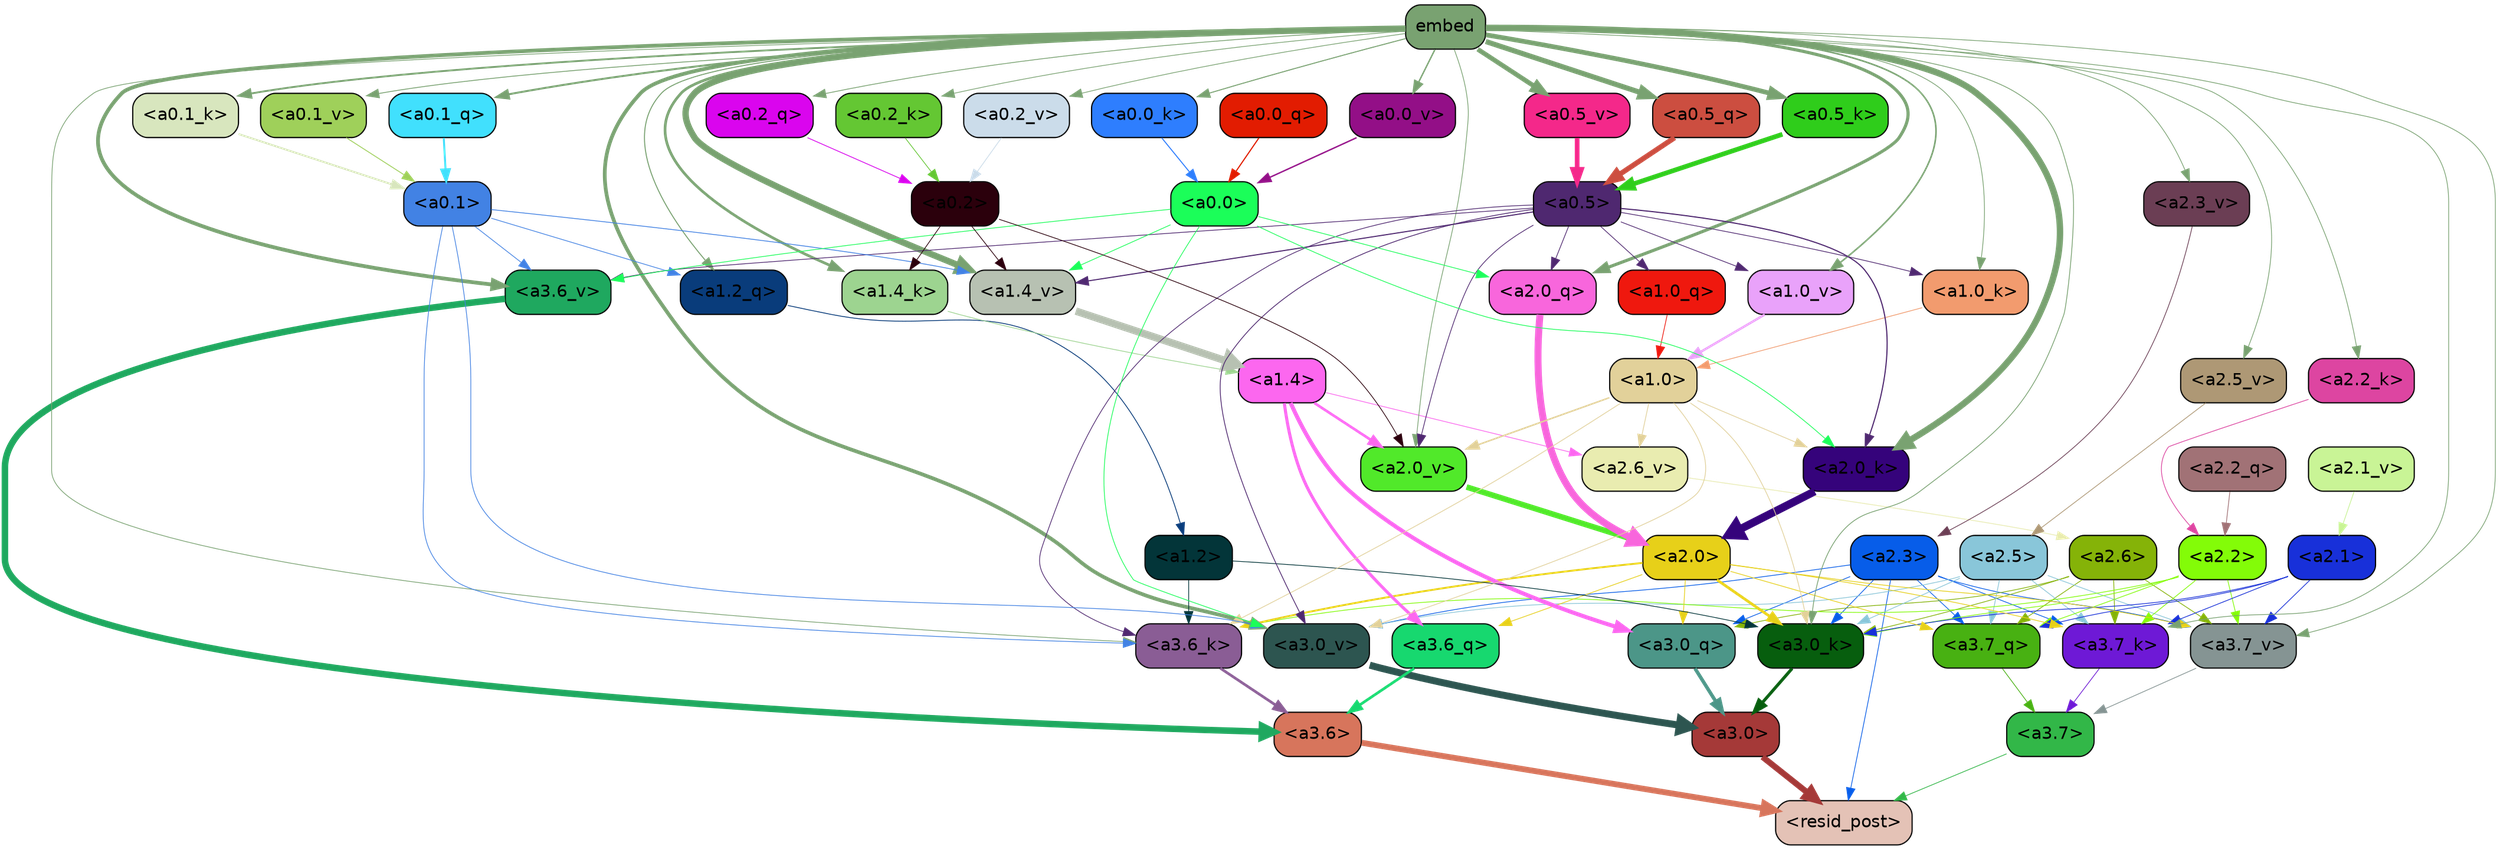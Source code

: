 strict digraph "" {
	graph [bgcolor=transparent,
		layout=dot,
		overlap=false,
		splines=true
	];
	"<a3.7>"	[color=black,
		fillcolor="#32b748",
		fontname=Helvetica,
		shape=box,
		style="filled, rounded"];
	"<resid_post>"	[color=black,
		fillcolor="#e4c2b6",
		fontname=Helvetica,
		shape=box,
		style="filled, rounded"];
	"<a3.7>" -> "<resid_post>"	[color="#32b748",
		penwidth=0.6];
	"<a3.6>"	[color=black,
		fillcolor="#d7755c",
		fontname=Helvetica,
		shape=box,
		style="filled, rounded"];
	"<a3.6>" -> "<resid_post>"	[color="#d7755c",
		penwidth=4.7534414529800415];
	"<a3.0>"	[color=black,
		fillcolor="#a53938",
		fontname=Helvetica,
		shape=box,
		style="filled, rounded"];
	"<a3.0>" -> "<resid_post>"	[color="#a53938",
		penwidth=4.898576855659485];
	"<a2.3>"	[color=black,
		fillcolor="#075de9",
		fontname=Helvetica,
		shape=box,
		style="filled, rounded"];
	"<a2.3>" -> "<resid_post>"	[color="#075de9",
		penwidth=0.6];
	"<a3.7_q>"	[color=black,
		fillcolor="#48b112",
		fontname=Helvetica,
		shape=box,
		style="filled, rounded"];
	"<a2.3>" -> "<a3.7_q>"	[color="#075de9",
		penwidth=0.6];
	"<a3.0_q>"	[color=black,
		fillcolor="#4c9688",
		fontname=Helvetica,
		shape=box,
		style="filled, rounded"];
	"<a2.3>" -> "<a3.0_q>"	[color="#075de9",
		penwidth=0.6];
	"<a3.7_k>"	[color=black,
		fillcolor="#6e19d6",
		fontname=Helvetica,
		shape=box,
		style="filled, rounded"];
	"<a2.3>" -> "<a3.7_k>"	[color="#075de9",
		penwidth=0.6];
	"<a3.0_k>"	[color=black,
		fillcolor="#075e0e",
		fontname=Helvetica,
		shape=box,
		style="filled, rounded"];
	"<a2.3>" -> "<a3.0_k>"	[color="#075de9",
		penwidth=0.6];
	"<a3.7_v>"	[color=black,
		fillcolor="#859493",
		fontname=Helvetica,
		shape=box,
		style="filled, rounded"];
	"<a2.3>" -> "<a3.7_v>"	[color="#075de9",
		penwidth=0.6];
	"<a3.0_v>"	[color=black,
		fillcolor="#2d5550",
		fontname=Helvetica,
		shape=box,
		style="filled, rounded"];
	"<a2.3>" -> "<a3.0_v>"	[color="#075de9",
		penwidth=0.6];
	"<a3.7_q>" -> "<a3.7>"	[color="#48b112",
		penwidth=0.6];
	"<a3.6_q>"	[color=black,
		fillcolor="#17d86f",
		fontname=Helvetica,
		shape=box,
		style="filled, rounded"];
	"<a3.6_q>" -> "<a3.6>"	[color="#17d86f",
		penwidth=2.160832464694977];
	"<a3.0_q>" -> "<a3.0>"	[color="#4c9688",
		penwidth=2.870753765106201];
	"<a3.7_k>" -> "<a3.7>"	[color="#6e19d6",
		penwidth=0.6];
	"<a3.6_k>"	[color=black,
		fillcolor="#8a5d95",
		fontname=Helvetica,
		shape=box,
		style="filled, rounded"];
	"<a3.6_k>" -> "<a3.6>"	[color="#8a5d95",
		penwidth=2.13908451795578];
	"<a3.0_k>" -> "<a3.0>"	[color="#075e0e",
		penwidth=2.520303964614868];
	"<a3.7_v>" -> "<a3.7>"	[color="#859493",
		penwidth=0.6];
	"<a3.6_v>"	[color=black,
		fillcolor="#1fa85f",
		fontname=Helvetica,
		shape=box,
		style="filled, rounded"];
	"<a3.6_v>" -> "<a3.6>"	[color="#1fa85f",
		penwidth=5.297133803367615];
	"<a3.0_v>" -> "<a3.0>"	[color="#2d5550",
		penwidth=5.680712580680847];
	"<a2.6>"	[color=black,
		fillcolor="#85b308",
		fontname=Helvetica,
		shape=box,
		style="filled, rounded"];
	"<a2.6>" -> "<a3.7_q>"	[color="#85b308",
		penwidth=0.6];
	"<a2.6>" -> "<a3.0_q>"	[color="#85b308",
		penwidth=0.6];
	"<a2.6>" -> "<a3.7_k>"	[color="#85b308",
		penwidth=0.6];
	"<a2.6>" -> "<a3.0_k>"	[color="#85b308",
		penwidth=0.6];
	"<a2.6>" -> "<a3.7_v>"	[color="#85b308",
		penwidth=0.6];
	"<a2.5>"	[color=black,
		fillcolor="#89c6d9",
		fontname=Helvetica,
		shape=box,
		style="filled, rounded"];
	"<a2.5>" -> "<a3.7_q>"	[color="#89c6d9",
		penwidth=0.6];
	"<a2.5>" -> "<a3.7_k>"	[color="#89c6d9",
		penwidth=0.6];
	"<a2.5>" -> "<a3.0_k>"	[color="#89c6d9",
		penwidth=0.6];
	"<a2.5>" -> "<a3.7_v>"	[color="#89c6d9",
		penwidth=0.6];
	"<a2.5>" -> "<a3.0_v>"	[color="#89c6d9",
		penwidth=0.6];
	"<a2.2>"	[color=black,
		fillcolor="#83fc08",
		fontname=Helvetica,
		shape=box,
		style="filled, rounded"];
	"<a2.2>" -> "<a3.7_q>"	[color="#83fc08",
		penwidth=0.6];
	"<a2.2>" -> "<a3.7_k>"	[color="#83fc08",
		penwidth=0.6];
	"<a2.2>" -> "<a3.6_k>"	[color="#83fc08",
		penwidth=0.6];
	"<a2.2>" -> "<a3.0_k>"	[color="#83fc08",
		penwidth=0.6];
	"<a2.2>" -> "<a3.7_v>"	[color="#83fc08",
		penwidth=0.6];
	"<a2.1>"	[color=black,
		fillcolor="#1830d9",
		fontname=Helvetica,
		shape=box,
		style="filled, rounded"];
	"<a2.1>" -> "<a3.7_q>"	[color="#1830d9",
		penwidth=0.6];
	"<a2.1>" -> "<a3.7_k>"	[color="#1830d9",
		penwidth=0.6];
	"<a2.1>" -> "<a3.0_k>"	[color="#1830d9",
		penwidth=0.6];
	"<a2.1>" -> "<a3.7_v>"	[color="#1830d9",
		penwidth=0.6];
	"<a2.0>"	[color=black,
		fillcolor="#e7d019",
		fontname=Helvetica,
		shape=box,
		style="filled, rounded"];
	"<a2.0>" -> "<a3.7_q>"	[color="#e7d019",
		penwidth=0.6];
	"<a2.0>" -> "<a3.6_q>"	[color="#e7d019",
		penwidth=0.6];
	"<a2.0>" -> "<a3.0_q>"	[color="#e7d019",
		penwidth=0.6];
	"<a2.0>" -> "<a3.7_k>"	[color="#e7d019",
		penwidth=0.6];
	"<a2.0>" -> "<a3.6_k>"	[color="#e7d019",
		penwidth=1.4957321882247925];
	"<a2.0>" -> "<a3.0_k>"	[color="#e7d019",
		penwidth=2.18752121925354];
	"<a2.0>" -> "<a3.7_v>"	[color="#e7d019",
		penwidth=0.6];
	"<a1.4>"	[color=black,
		fillcolor="#fc67ef",
		fontname=Helvetica,
		shape=box,
		style="filled, rounded"];
	"<a1.4>" -> "<a3.6_q>"	[color="#fc67ef",
		penwidth=2.4829938411712646];
	"<a1.4>" -> "<a3.0_q>"	[color="#fc67ef",
		penwidth=3.299744725227356];
	"<a2.6_v>"	[color=black,
		fillcolor="#e9ecb0",
		fontname=Helvetica,
		shape=box,
		style="filled, rounded"];
	"<a1.4>" -> "<a2.6_v>"	[color="#fc67ef",
		penwidth=0.6];
	"<a2.0_v>"	[color=black,
		fillcolor="#51e92a",
		fontname=Helvetica,
		shape=box,
		style="filled, rounded"];
	"<a1.4>" -> "<a2.0_v>"	[color="#fc67ef",
		penwidth=2.092592429369688];
	embed	[color=black,
		fillcolor="#79a271",
		fontname=Helvetica,
		shape=box,
		style="filled, rounded"];
	embed -> "<a3.7_k>"	[color="#79a271",
		penwidth=0.6];
	embed -> "<a3.6_k>"	[color="#79a271",
		penwidth=0.6];
	embed -> "<a3.0_k>"	[color="#79a271",
		penwidth=0.6394047290086746];
	embed -> "<a3.7_v>"	[color="#79a271",
		penwidth=0.6];
	embed -> "<a3.6_v>"	[color="#79a271",
		penwidth=3.067279100418091];
	embed -> "<a3.0_v>"	[color="#79a271",
		penwidth=3.0212591886520386];
	"<a2.0_q>"	[color=black,
		fillcolor="#f866dc",
		fontname=Helvetica,
		shape=box,
		style="filled, rounded"];
	embed -> "<a2.0_q>"	[color="#79a271",
		penwidth=2.5355080366134644];
	"<a2.2_k>"	[color=black,
		fillcolor="#dd45a1",
		fontname=Helvetica,
		shape=box,
		style="filled, rounded"];
	embed -> "<a2.2_k>"	[color="#79a271",
		penwidth=0.6];
	"<a2.0_k>"	[color=black,
		fillcolor="#35037b",
		fontname=Helvetica,
		shape=box,
		style="filled, rounded"];
	embed -> "<a2.0_k>"	[color="#79a271",
		penwidth=5.2180726528167725];
	"<a2.5_v>"	[color=black,
		fillcolor="#ae9875",
		fontname=Helvetica,
		shape=box,
		style="filled, rounded"];
	embed -> "<a2.5_v>"	[color="#79a271",
		penwidth=0.6];
	"<a2.3_v>"	[color=black,
		fillcolor="#6b3e54",
		fontname=Helvetica,
		shape=box,
		style="filled, rounded"];
	embed -> "<a2.3_v>"	[color="#79a271",
		penwidth=0.6];
	embed -> "<a2.0_v>"	[color="#79a271",
		penwidth=0.6];
	"<a1.2_q>"	[color=black,
		fillcolor="#093c7b",
		fontname=Helvetica,
		shape=box,
		style="filled, rounded"];
	embed -> "<a1.2_q>"	[color="#79a271",
		penwidth=0.8094894886016846];
	"<a1.4_k>"	[color=black,
		fillcolor="#9dd490",
		fontname=Helvetica,
		shape=box,
		style="filled, rounded"];
	embed -> "<a1.4_k>"	[color="#79a271",
		penwidth=2.1732678413391113];
	"<a1.0_k>"	[color=black,
		fillcolor="#f29b6e",
		fontname=Helvetica,
		shape=box,
		style="filled, rounded"];
	embed -> "<a1.0_k>"	[color="#79a271",
		penwidth=0.6];
	"<a1.4_v>"	[color=black,
		fillcolor="#b7c1b2",
		fontname=Helvetica,
		shape=box,
		style="filled, rounded"];
	embed -> "<a1.4_v>"	[color="#79a271",
		penwidth=5.162249565124512];
	"<a1.0_v>"	[color=black,
		fillcolor="#e9a2fa",
		fontname=Helvetica,
		shape=box,
		style="filled, rounded"];
	embed -> "<a1.0_v>"	[color="#79a271",
		penwidth=1.26457279920578];
	"<a0.5_q>"	[color=black,
		fillcolor="#cc4e40",
		fontname=Helvetica,
		shape=box,
		style="filled, rounded"];
	embed -> "<a0.5_q>"	[color="#79a271",
		penwidth=4.176324553787708];
	"<a0.2_q>"	[color=black,
		fillcolor="#da05ee",
		fontname=Helvetica,
		shape=box,
		style="filled, rounded"];
	embed -> "<a0.2_q>"	[color="#79a271",
		penwidth=0.6484904289245605];
	"<a0.1_q>"	[color=black,
		fillcolor="#41e0fd",
		fontname=Helvetica,
		shape=box,
		style="filled, rounded"];
	embed -> "<a0.1_q>"	[color="#79a271",
		penwidth=1.5710430145263672];
	"<a0.5_k>"	[color=black,
		fillcolor="#2fcd1b",
		fontname=Helvetica,
		shape=box,
		style="filled, rounded"];
	embed -> "<a0.5_k>"	[color="#79a271",
		penwidth=3.7953668534755707];
	"<a0.2_k>"	[color=black,
		fillcolor="#64c733",
		fontname=Helvetica,
		shape=box,
		style="filled, rounded"];
	embed -> "<a0.2_k>"	[color="#79a271",
		penwidth=0.6];
	"<a0.1_k>"	[color=black,
		fillcolor="#d8e6be",
		fontname=Helvetica,
		shape=box,
		style="filled, rounded"];
	embed -> "<a0.1_k>"	[color="#79a271",
		penwidth=1.4836058616638184];
	"<a0.0_k>"	[color=black,
		fillcolor="#2e7efe",
		fontname=Helvetica,
		shape=box,
		style="filled, rounded"];
	embed -> "<a0.0_k>"	[color="#79a271",
		penwidth=0.8216803073883057];
	"<a0.5_v>"	[color=black,
		fillcolor="#f4288a",
		fontname=Helvetica,
		shape=box,
		style="filled, rounded"];
	embed -> "<a0.5_v>"	[color="#79a271",
		penwidth=3.8054766058921814];
	"<a0.2_v>"	[color=black,
		fillcolor="#cbdcea",
		fontname=Helvetica,
		shape=box,
		style="filled, rounded"];
	embed -> "<a0.2_v>"	[color="#79a271",
		penwidth=0.6];
	"<a0.1_v>"	[color=black,
		fillcolor="#9fd05a",
		fontname=Helvetica,
		shape=box,
		style="filled, rounded"];
	embed -> "<a0.1_v>"	[color="#79a271",
		penwidth=0.6855058670043945];
	"<a0.0_v>"	[color=black,
		fillcolor="#930f87",
		fontname=Helvetica,
		shape=box,
		style="filled, rounded"];
	embed -> "<a0.0_v>"	[color="#79a271",
		penwidth=1.1353206634521484];
	"<a1.2>"	[color=black,
		fillcolor="#033539",
		fontname=Helvetica,
		shape=box,
		style="filled, rounded"];
	"<a1.2>" -> "<a3.6_k>"	[color="#033539",
		penwidth=0.6];
	"<a1.2>" -> "<a3.0_k>"	[color="#033539",
		penwidth=0.6];
	"<a1.0>"	[color=black,
		fillcolor="#e2d19a",
		fontname=Helvetica,
		shape=box,
		style="filled, rounded"];
	"<a1.0>" -> "<a3.6_k>"	[color="#e2d19a",
		penwidth=0.6];
	"<a1.0>" -> "<a3.0_k>"	[color="#e2d19a",
		penwidth=0.6];
	"<a1.0>" -> "<a3.0_v>"	[color="#e2d19a",
		penwidth=0.6];
	"<a1.0>" -> "<a2.0_k>"	[color="#e2d19a",
		penwidth=0.6];
	"<a1.0>" -> "<a2.6_v>"	[color="#e2d19a",
		penwidth=0.6];
	"<a1.0>" -> "<a2.0_v>"	[color="#e2d19a",
		penwidth=1.2132605910301208];
	"<a0.5>"	[color=black,
		fillcolor="#4f2870",
		fontname=Helvetica,
		shape=box,
		style="filled, rounded"];
	"<a0.5>" -> "<a3.6_k>"	[color="#4f2870",
		penwidth=0.6];
	"<a0.5>" -> "<a3.6_v>"	[color="#4f2870",
		penwidth=0.6];
	"<a0.5>" -> "<a3.0_v>"	[color="#4f2870",
		penwidth=0.648682102560997];
	"<a0.5>" -> "<a2.0_q>"	[color="#4f2870",
		penwidth=0.6];
	"<a0.5>" -> "<a2.0_k>"	[color="#4f2870",
		penwidth=0.9236047863960266];
	"<a0.5>" -> "<a2.0_v>"	[color="#4f2870",
		penwidth=0.6];
	"<a1.0_q>"	[color=black,
		fillcolor="#ef180e",
		fontname=Helvetica,
		shape=box,
		style="filled, rounded"];
	"<a0.5>" -> "<a1.0_q>"	[color="#4f2870",
		penwidth=0.6];
	"<a0.5>" -> "<a1.0_k>"	[color="#4f2870",
		penwidth=0.6];
	"<a0.5>" -> "<a1.4_v>"	[color="#4f2870",
		penwidth=0.8783596754074097];
	"<a0.5>" -> "<a1.0_v>"	[color="#4f2870",
		penwidth=0.6];
	"<a0.1>"	[color=black,
		fillcolor="#4282e4",
		fontname=Helvetica,
		shape=box,
		style="filled, rounded"];
	"<a0.1>" -> "<a3.6_k>"	[color="#4282e4",
		penwidth=0.6];
	"<a0.1>" -> "<a3.6_v>"	[color="#4282e4",
		penwidth=0.6];
	"<a0.1>" -> "<a3.0_v>"	[color="#4282e4",
		penwidth=0.6];
	"<a0.1>" -> "<a1.2_q>"	[color="#4282e4",
		penwidth=0.6];
	"<a0.1>" -> "<a1.4_v>"	[color="#4282e4",
		penwidth=0.6490728855133057];
	"<a0.0>"	[color=black,
		fillcolor="#1bfe59",
		fontname=Helvetica,
		shape=box,
		style="filled, rounded"];
	"<a0.0>" -> "<a3.6_v>"	[color="#1bfe59",
		penwidth=0.6];
	"<a0.0>" -> "<a3.0_v>"	[color="#1bfe59",
		penwidth=0.6];
	"<a0.0>" -> "<a2.0_q>"	[color="#1bfe59",
		penwidth=0.6];
	"<a0.0>" -> "<a2.0_k>"	[color="#1bfe59",
		penwidth=0.6];
	"<a0.0>" -> "<a1.4_v>"	[color="#1bfe59",
		penwidth=0.6];
	"<a2.2_q>"	[color=black,
		fillcolor="#a17276",
		fontname=Helvetica,
		shape=box,
		style="filled, rounded"];
	"<a2.2_q>" -> "<a2.2>"	[color="#a17276",
		penwidth=0.6];
	"<a2.0_q>" -> "<a2.0>"	[color="#f866dc",
		penwidth=5.681910276412964];
	"<a2.2_k>" -> "<a2.2>"	[color="#dd45a1",
		penwidth=0.6];
	"<a2.0_k>" -> "<a2.0>"	[color="#35037b",
		penwidth=6.447777509689331];
	"<a2.6_v>" -> "<a2.6>"	[color="#e9ecb0",
		penwidth=0.6];
	"<a2.5_v>" -> "<a2.5>"	[color="#ae9875",
		penwidth=0.6];
	"<a2.3_v>" -> "<a2.3>"	[color="#6b3e54",
		penwidth=0.6];
	"<a2.1_v>"	[color=black,
		fillcolor="#c9f496",
		fontname=Helvetica,
		shape=box,
		style="filled, rounded"];
	"<a2.1_v>" -> "<a2.1>"	[color="#c9f496",
		penwidth=0.6];
	"<a2.0_v>" -> "<a2.0>"	[color="#51e92a",
		penwidth=4.5695202350616455];
	"<a0.2>"	[color=black,
		fillcolor="#2b000c",
		fontname=Helvetica,
		shape=box,
		style="filled, rounded"];
	"<a0.2>" -> "<a2.0_v>"	[color="#2b000c",
		penwidth=0.6];
	"<a0.2>" -> "<a1.4_k>"	[color="#2b000c",
		penwidth=0.6];
	"<a0.2>" -> "<a1.4_v>"	[color="#2b000c",
		penwidth=0.6];
	"<a1.2_q>" -> "<a1.2>"	[color="#093c7b",
		penwidth=0.6769798994064331];
	"<a1.0_q>" -> "<a1.0>"	[color="#ef180e",
		penwidth=0.6];
	"<a1.4_k>" -> "<a1.4>"	[color="#9dd490",
		penwidth=0.6];
	"<a1.0_k>" -> "<a1.0>"	[color="#f29b6e",
		penwidth=0.6];
	"<a1.4_v>" -> "<a1.4>"	[color="#b7c1b2",
		penwidth=6.016597509384155];
	"<a1.0_v>" -> "<a1.0>"	[color="#e9a2fa",
		penwidth=1.8562973737716675];
	"<a0.5_q>" -> "<a0.5>"	[color="#cc4e40",
		penwidth=4.176325984299183];
	"<a0.2_q>" -> "<a0.2>"	[color="#da05ee",
		penwidth=0.6484866142272949];
	"<a0.1_q>" -> "<a0.1>"	[color="#41e0fd",
		penwidth=1.571044921875];
	"<a0.0_q>"	[color=black,
		fillcolor="#e21c01",
		fontname=Helvetica,
		shape=box,
		style="filled, rounded"];
	"<a0.0_q>" -> "<a0.0>"	[color="#e21c01",
		penwidth=0.9426424503326416];
	"<a0.5_k>" -> "<a0.5>"	[color="#2fcd1b",
		penwidth=3.7953722774982452];
	"<a0.2_k>" -> "<a0.2>"	[color="#64c733",
		penwidth=0.6];
	"<a0.1_k>" -> "<a0.1>"	[color="#d8e6be",
		penwidth=1.483607530593872];
	"<a0.0_k>" -> "<a0.0>"	[color="#2e7efe",
		penwidth=0.8216795921325684];
	"<a0.5_v>" -> "<a0.5>"	[color="#f4288a",
		penwidth=3.805475652217865];
	"<a0.2_v>" -> "<a0.2>"	[color="#cbdcea",
		penwidth=0.6];
	"<a0.1_v>" -> "<a0.1>"	[color="#9fd05a",
		penwidth=0.6855120658874512];
	"<a0.0_v>" -> "<a0.0>"	[color="#930f87",
		penwidth=1.1353182792663574];
}
